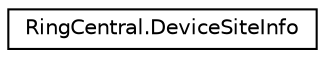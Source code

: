digraph "Graphical Class Hierarchy"
{
 // LATEX_PDF_SIZE
  edge [fontname="Helvetica",fontsize="10",labelfontname="Helvetica",labelfontsize="10"];
  node [fontname="Helvetica",fontsize="10",shape=record];
  rankdir="LR";
  Node0 [label="RingCentral.DeviceSiteInfo",height=0.2,width=0.4,color="black", fillcolor="white", style="filled",URL="$classRingCentral_1_1DeviceSiteInfo.html",tooltip="Site data"];
}
